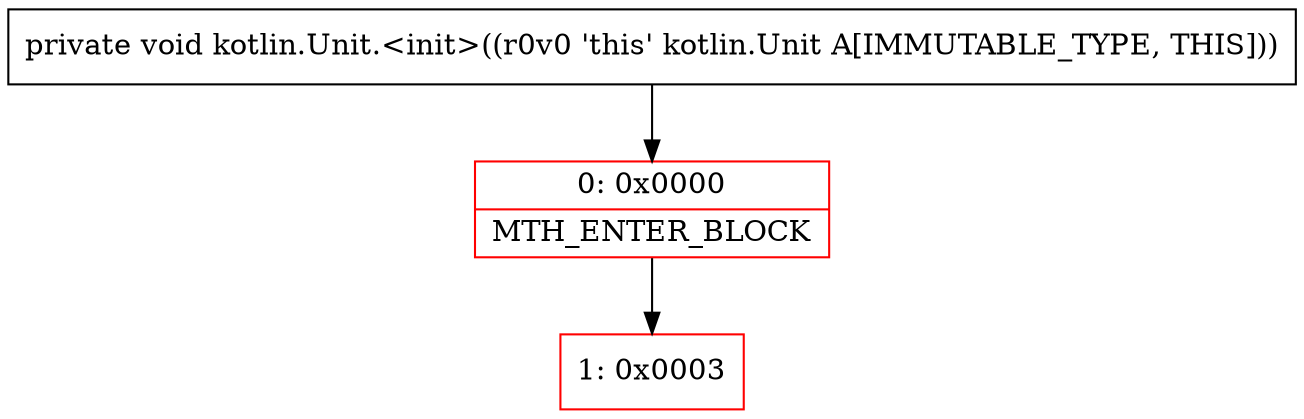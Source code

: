 digraph "CFG forkotlin.Unit.\<init\>()V" {
subgraph cluster_Region_87433651 {
label = "R(0)";
node [shape=record,color=blue];
}
Node_0 [shape=record,color=red,label="{0\:\ 0x0000|MTH_ENTER_BLOCK\l}"];
Node_1 [shape=record,color=red,label="{1\:\ 0x0003}"];
MethodNode[shape=record,label="{private void kotlin.Unit.\<init\>((r0v0 'this' kotlin.Unit A[IMMUTABLE_TYPE, THIS])) }"];
MethodNode -> Node_0;
Node_0 -> Node_1;
}

